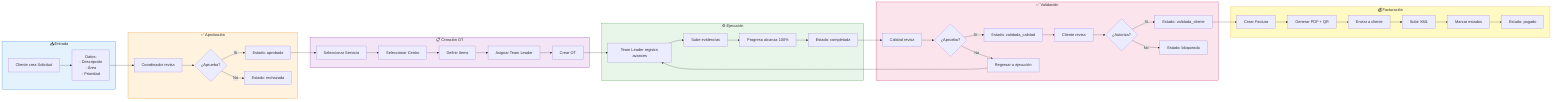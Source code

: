 ﻿graph LR
    subgraph Entrada["📥 Entrada"]
        S1[Cliente crea Solicitud]
        S1 --> S2[Datos:<br/>- Descripción<br/>- Área<br/>- Prioridad]
    end
    
    subgraph Aprobacion["✅ Aprobación"]
        A1[Coordinador revisa]
        A1 --> A2{¿Aprueba?}
        A2 -->|Sí| A3[Estado: aprobada]
        A2 -->|No| A4[Estado: rechazada]
    end
    
    subgraph OTCreacion["📋 Creación OT"]
        O1[Seleccionar Servicio]
        O1 --> O2[Seleccionar Centro]
        O2 --> O3[Definir Items]
        O3 --> O4[Asignar Team Leader]
        O4 --> O5[Crear OT]
    end
    
    subgraph Ejecucion["⚙️ Ejecución"]
        E1[Team Leader registra avances]
        E1 --> E2[Sube evidencias]
        E2 --> E3[Progreso alcanza 100%]
        E3 --> E4[Estado: completada]
    end
    
    subgraph Validacion["✅ Validación"]
        V1[Calidad revisa]
        V1 --> V2{¿Aprueba?}
        V2 -->|Sí| V3[Estado: validada_calidad]
        V2 -->|No| V4[Regresar a ejecución]
        V3 --> V5[Cliente revisa]
        V5 --> V6{¿Autoriza?}
        V6 -->|Sí| V7[Estado: validada_cliente]
        V6 -->|No| V8[Estado: bloqueada]
    end
    
    subgraph Facturacion["💰 Facturación"]
        F1[Crear Factura]
        F1 --> F2[Generar PDF + QR]
        F2 --> F3[Enviar a cliente]
        F3 --> F4[Subir XML]
        F4 --> F5[Marcar estados]
        F5 --> F6[Estado: pagado]
    end
    
    S2 --> A1
    A3 --> O1
    O5 --> E1
    E4 --> V1
    V7 --> F1
    V4 --> E1
    
    style Entrada fill:#e3f2fd,stroke:#1976d2
    style Aprobacion fill:#fff3e0,stroke:#f57c00
    style OTCreacion fill:#f3e5f5,stroke:#7b1fa2
    style Ejecucion fill:#e8f5e9,stroke:#388e3c
    style Validacion fill:#fce4ec,stroke:#c2185b
    style Facturacion fill:#fff9c4,stroke:#f9a825